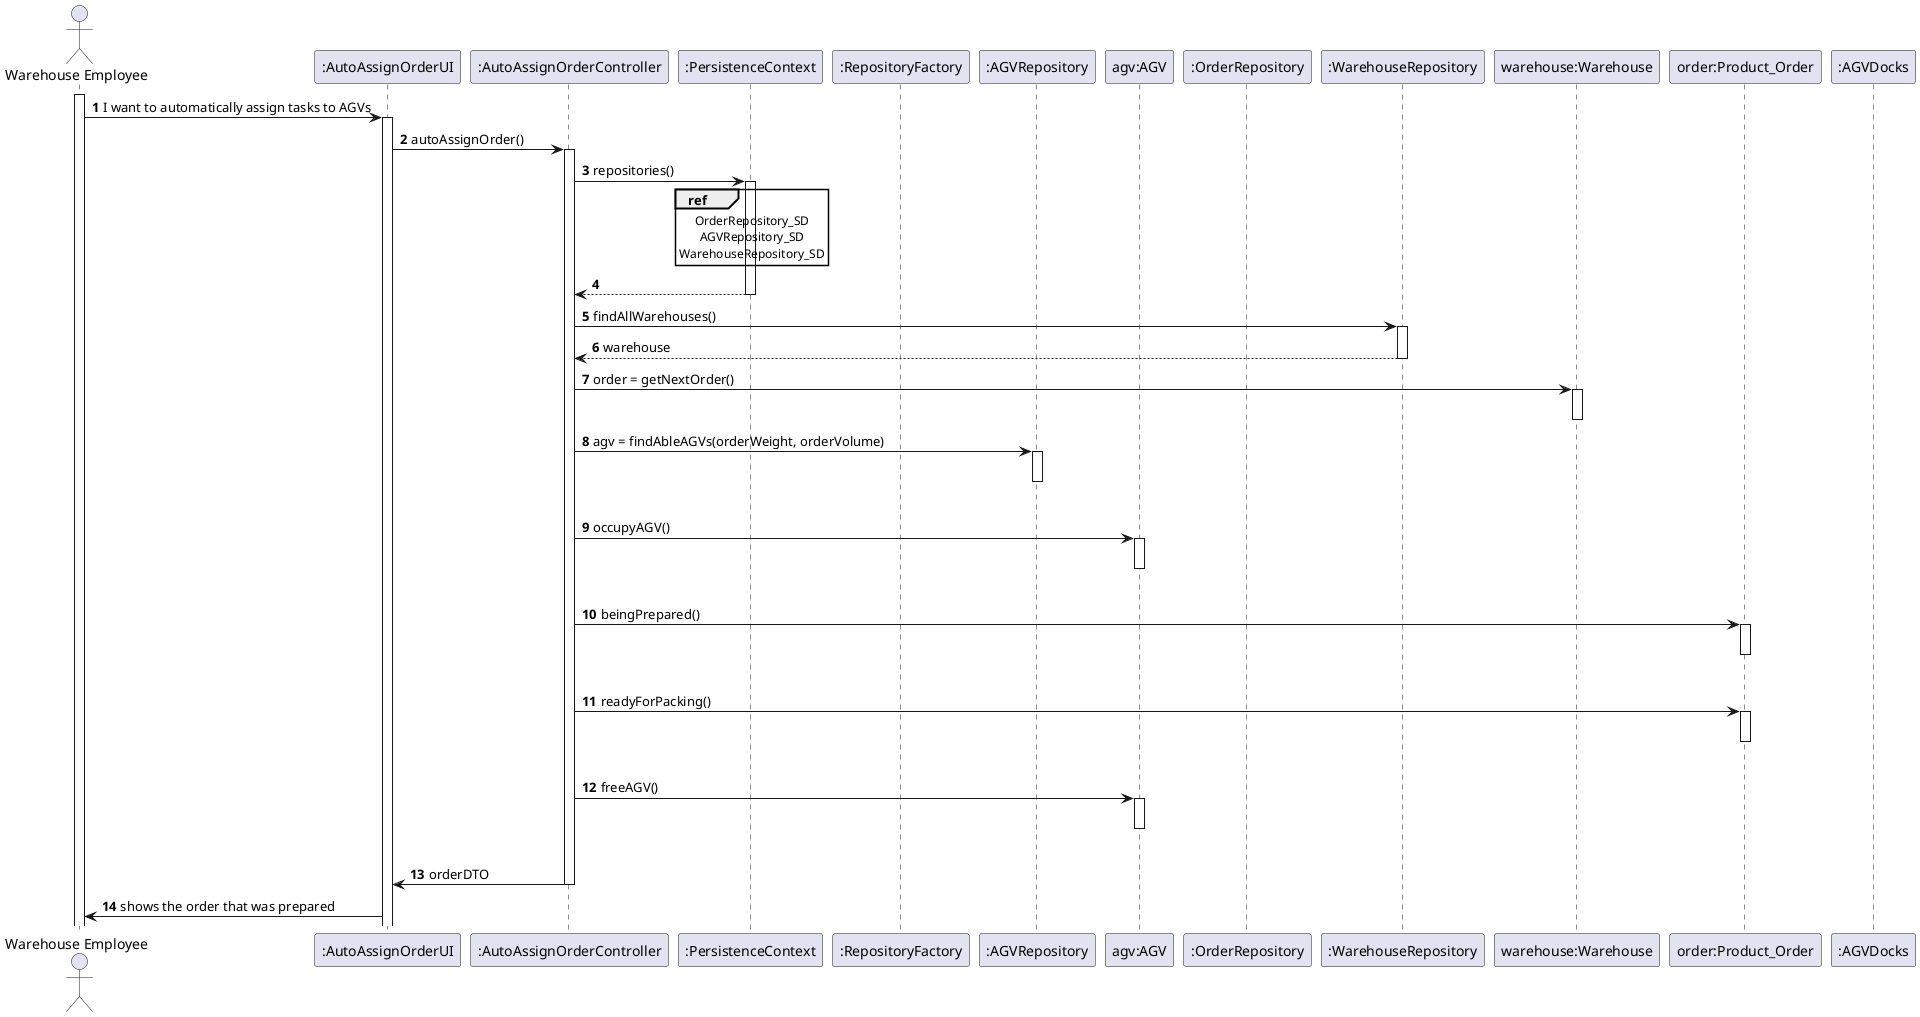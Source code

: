 @startuml
autonumber
'hide footbox
actor "Warehouse Employee" as WE

participant ":AutoAssignOrderUI" as UI
participant ":AutoAssignOrderController" as CTRL
participant ":PersistenceContext" as PC
participant ":RepositoryFactory" as RF
participant ":AGVRepository" as AR
participant "agv:AGV" as A
participant ":OrderRepository" as OR
participant ":WarehouseRepository" as WR
participant "warehouse:Warehouse" as W
participant "order:Product_Order" as O
participant ":AGVDocks" as AD


activate WE
WE -> UI: I want to automatically assign tasks to AGVs
activate UI
UI -> CTRL : autoAssignOrder()
activate CTRL
CTRL -> PC : repositories()

activate PC
ref over PC
OrderRepository_SD
AGVRepository_SD
WarehouseRepository_SD
end ref
PC --> CTRL
deactivate PC

CTRL -> WR : findAllWarehouses()
activate WR
WR --> CTRL : warehouse
deactivate WR

CTRL -> W : order = getNextOrder()
activate W
deactivate W

CTRL -> AR: agv = findAbleAGVs(orderWeight, orderVolume)
activate AR
|||
deactivate AR

CTRL -> A: occupyAGV()
activate A
|||
deactivate A

CTRL -> O: beingPrepared()
activate O
|||
deactivate O

CTRL -> O: readyForPacking()
activate O
|||
deactivate O

CTRL -> A: freeAGV()
activate A
|||
deactivate A

CTRL -> UI: orderDTO
deactivate CTRL

UI -> WE: shows the order that was prepared




@enduml